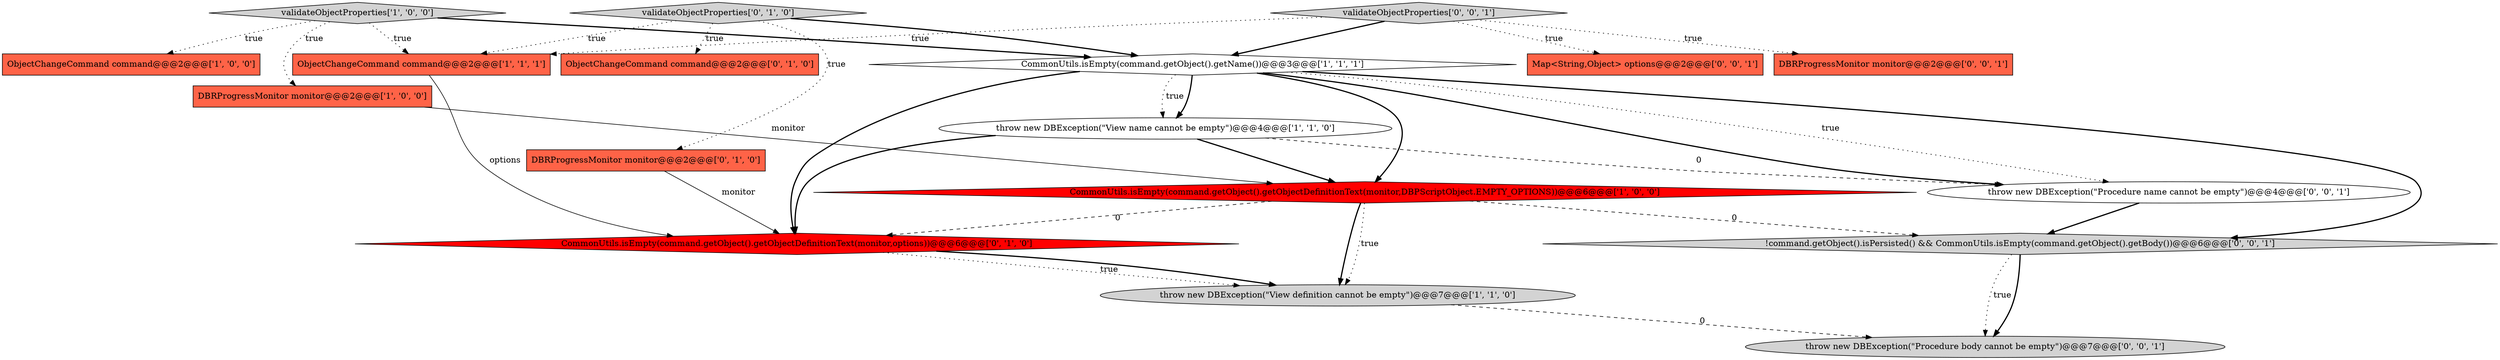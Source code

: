 digraph {
0 [style = filled, label = "ObjectChangeCommand command@@@2@@@['1', '0', '0']", fillcolor = tomato, shape = box image = "AAA0AAABBB1BBB"];
11 [style = filled, label = "validateObjectProperties['0', '1', '0']", fillcolor = lightgray, shape = diamond image = "AAA0AAABBB2BBB"];
16 [style = filled, label = "!command.getObject().isPersisted() && CommonUtils.isEmpty(command.getObject().getBody())@@@6@@@['0', '0', '1']", fillcolor = lightgray, shape = diamond image = "AAA0AAABBB3BBB"];
8 [style = filled, label = "ObjectChangeCommand command@@@2@@@['0', '1', '0']", fillcolor = tomato, shape = box image = "AAA0AAABBB2BBB"];
10 [style = filled, label = "DBRProgressMonitor monitor@@@2@@@['0', '1', '0']", fillcolor = tomato, shape = box image = "AAA0AAABBB2BBB"];
17 [style = filled, label = "Map<String,Object> options@@@2@@@['0', '0', '1']", fillcolor = tomato, shape = box image = "AAA0AAABBB3BBB"];
5 [style = filled, label = "validateObjectProperties['1', '0', '0']", fillcolor = lightgray, shape = diamond image = "AAA0AAABBB1BBB"];
9 [style = filled, label = "CommonUtils.isEmpty(command.getObject().getObjectDefinitionText(monitor,options))@@@6@@@['0', '1', '0']", fillcolor = red, shape = diamond image = "AAA1AAABBB2BBB"];
15 [style = filled, label = "validateObjectProperties['0', '0', '1']", fillcolor = lightgray, shape = diamond image = "AAA0AAABBB3BBB"];
2 [style = filled, label = "throw new DBException(\"View name cannot be empty\")@@@4@@@['1', '1', '0']", fillcolor = white, shape = ellipse image = "AAA0AAABBB1BBB"];
3 [style = filled, label = "CommonUtils.isEmpty(command.getObject().getObjectDefinitionText(monitor,DBPScriptObject.EMPTY_OPTIONS))@@@6@@@['1', '0', '0']", fillcolor = red, shape = diamond image = "AAA1AAABBB1BBB"];
13 [style = filled, label = "DBRProgressMonitor monitor@@@2@@@['0', '0', '1']", fillcolor = tomato, shape = box image = "AAA0AAABBB3BBB"];
12 [style = filled, label = "throw new DBException(\"Procedure body cannot be empty\")@@@7@@@['0', '0', '1']", fillcolor = lightgray, shape = ellipse image = "AAA0AAABBB3BBB"];
1 [style = filled, label = "throw new DBException(\"View definition cannot be empty\")@@@7@@@['1', '1', '0']", fillcolor = lightgray, shape = ellipse image = "AAA0AAABBB1BBB"];
4 [style = filled, label = "DBRProgressMonitor monitor@@@2@@@['1', '0', '0']", fillcolor = tomato, shape = box image = "AAA0AAABBB1BBB"];
14 [style = filled, label = "throw new DBException(\"Procedure name cannot be empty\")@@@4@@@['0', '0', '1']", fillcolor = white, shape = ellipse image = "AAA0AAABBB3BBB"];
6 [style = filled, label = "ObjectChangeCommand command@@@2@@@['1', '1', '1']", fillcolor = tomato, shape = box image = "AAA0AAABBB1BBB"];
7 [style = filled, label = "CommonUtils.isEmpty(command.getObject().getName())@@@3@@@['1', '1', '1']", fillcolor = white, shape = diamond image = "AAA0AAABBB1BBB"];
14->16 [style = bold, label=""];
7->2 [style = dotted, label="true"];
16->12 [style = dotted, label="true"];
15->7 [style = bold, label=""];
3->1 [style = bold, label=""];
11->10 [style = dotted, label="true"];
2->3 [style = bold, label=""];
5->6 [style = dotted, label="true"];
10->9 [style = solid, label="monitor"];
5->0 [style = dotted, label="true"];
2->9 [style = bold, label=""];
7->3 [style = bold, label=""];
5->4 [style = dotted, label="true"];
15->13 [style = dotted, label="true"];
7->14 [style = bold, label=""];
15->17 [style = dotted, label="true"];
7->9 [style = bold, label=""];
1->12 [style = dashed, label="0"];
2->14 [style = dashed, label="0"];
6->9 [style = solid, label="options"];
3->9 [style = dashed, label="0"];
11->6 [style = dotted, label="true"];
7->2 [style = bold, label=""];
15->6 [style = dotted, label="true"];
7->16 [style = bold, label=""];
9->1 [style = dotted, label="true"];
4->3 [style = solid, label="monitor"];
5->7 [style = bold, label=""];
11->8 [style = dotted, label="true"];
9->1 [style = bold, label=""];
3->1 [style = dotted, label="true"];
16->12 [style = bold, label=""];
11->7 [style = bold, label=""];
3->16 [style = dashed, label="0"];
7->14 [style = dotted, label="true"];
}
